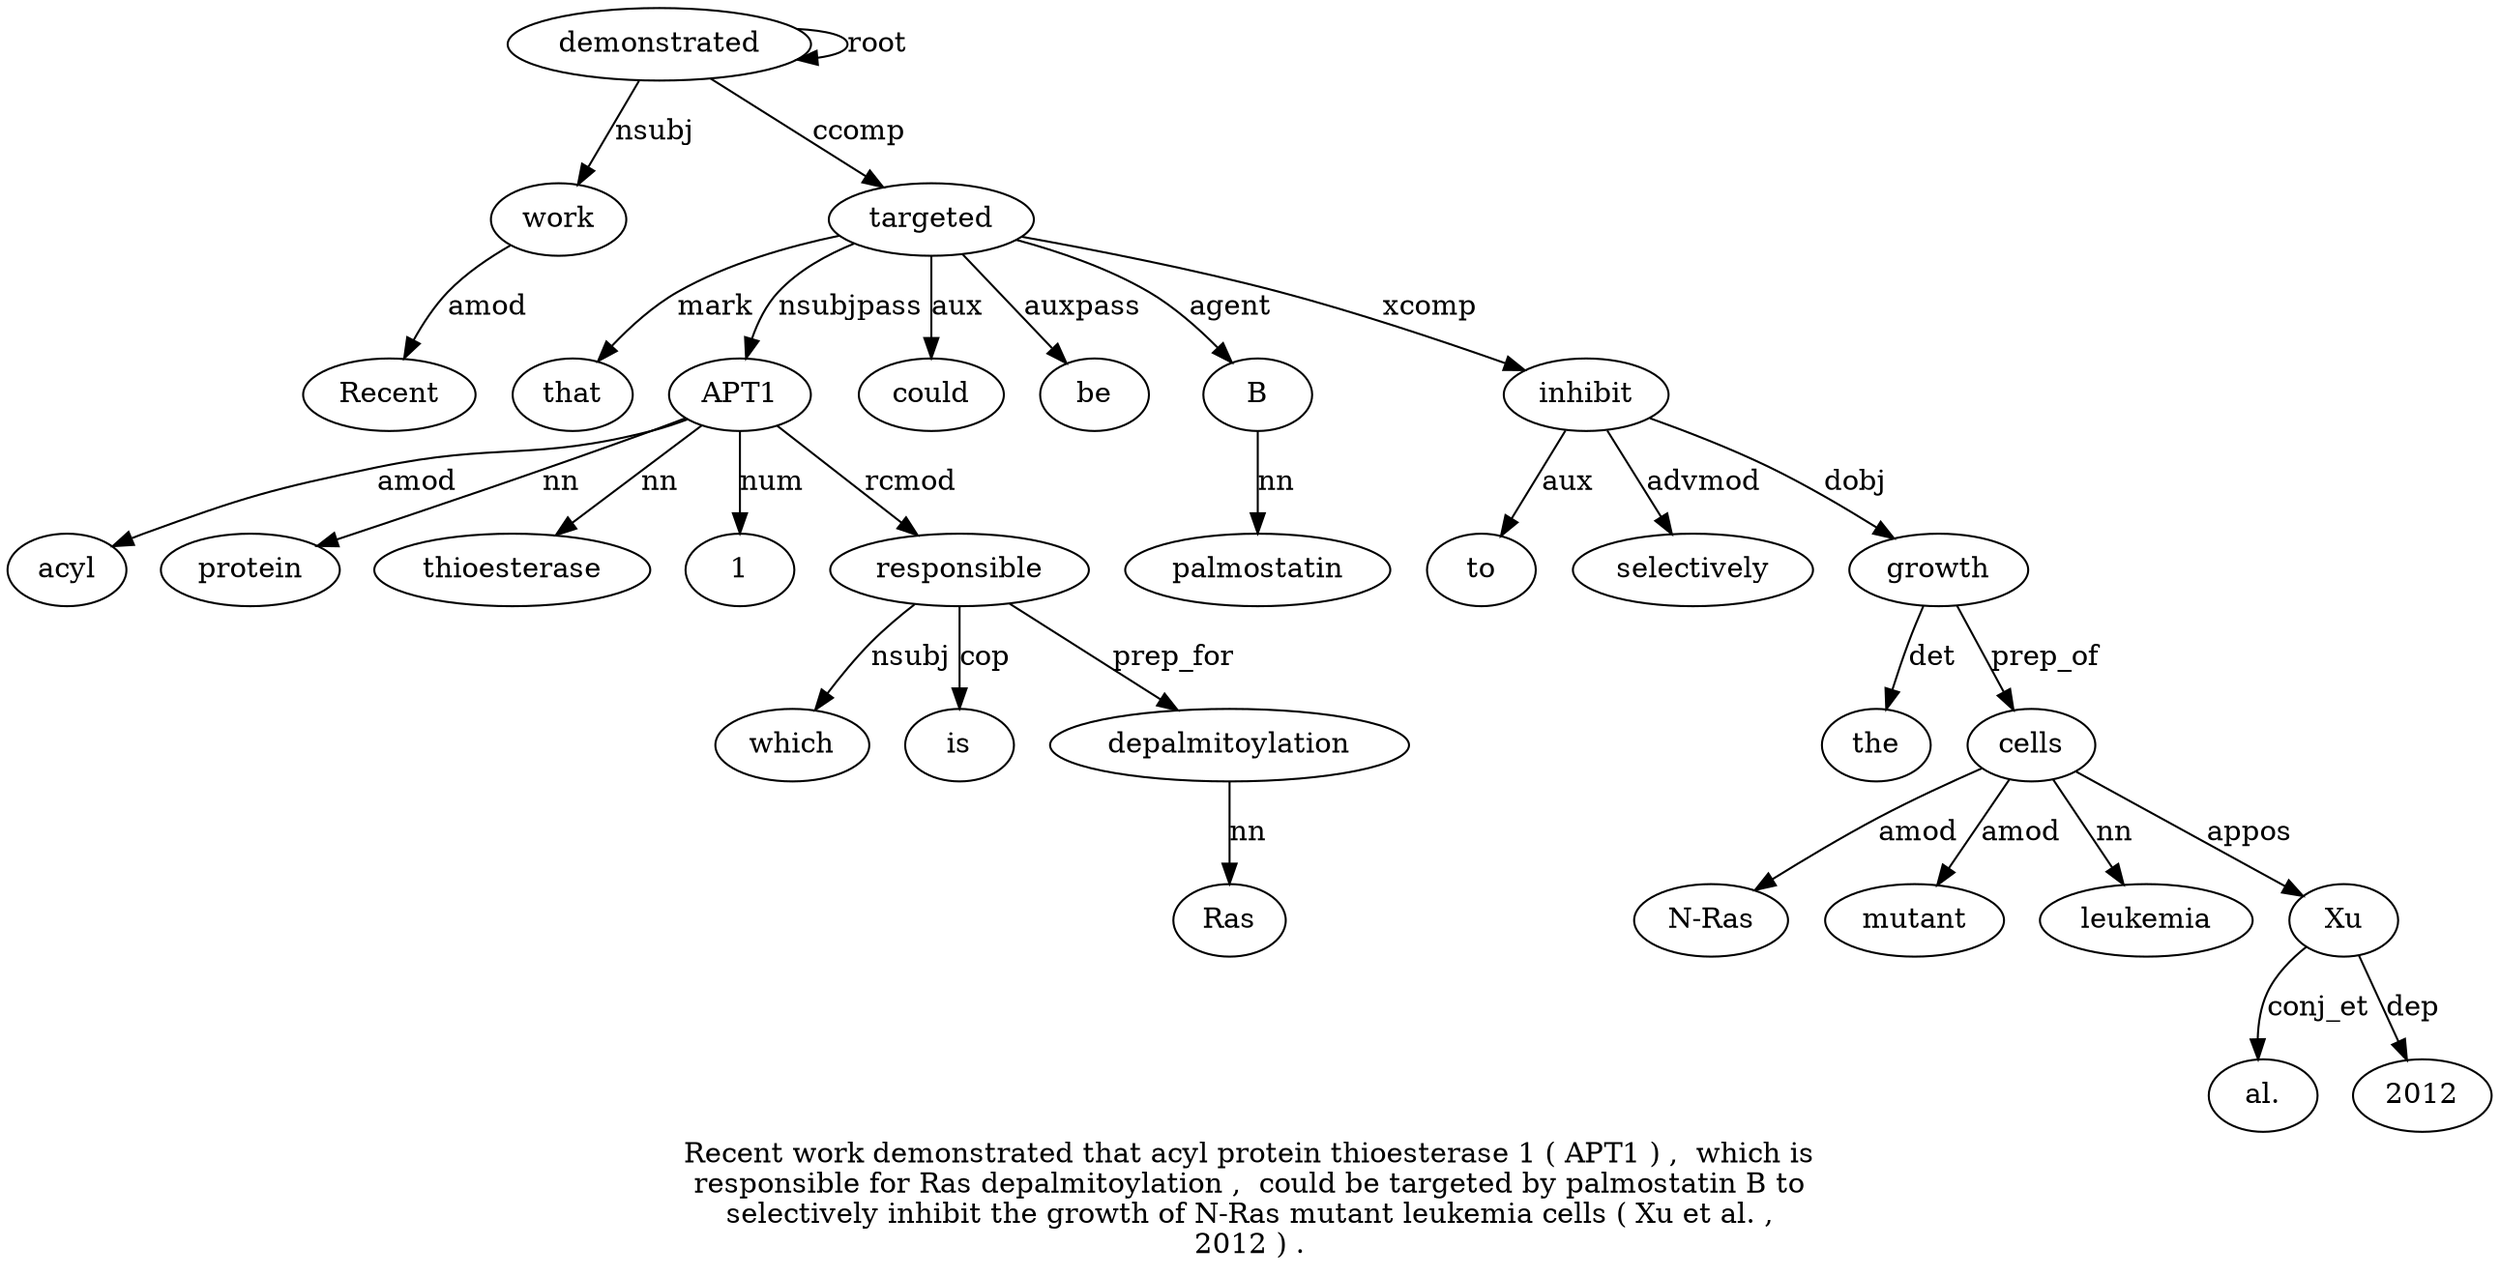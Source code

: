 digraph "Recent work demonstrated that acyl protein thioesterase 1 ( APT1 ) ,  which is responsible for Ras depalmitoylation ,  could be targeted by palmostatin B to selectively inhibit the growth of N-Ras mutant leukemia cells ( Xu et al. ,  2012 ) ." {
label="Recent work demonstrated that acyl protein thioesterase 1 ( APT1 ) ,  which is
responsible for Ras depalmitoylation ,  could be targeted by palmostatin B to
selectively inhibit the growth of N-Ras mutant leukemia cells ( Xu et al. ,
2012 ) .";
work2 [style=filled, fillcolor=white, label=work];
Recent1 [style=filled, fillcolor=white, label=Recent];
work2 -> Recent1  [label=amod];
demonstrated3 [style=filled, fillcolor=white, label=demonstrated];
demonstrated3 -> work2  [label=nsubj];
demonstrated3 -> demonstrated3  [label=root];
targeted22 [style=filled, fillcolor=white, label=targeted];
that4 [style=filled, fillcolor=white, label=that];
targeted22 -> that4  [label=mark];
APT110 [style=filled, fillcolor=white, label=APT1];
acyl5 [style=filled, fillcolor=white, label=acyl];
APT110 -> acyl5  [label=amod];
protein6 [style=filled, fillcolor=white, label=protein];
APT110 -> protein6  [label=nn];
thioesterase7 [style=filled, fillcolor=white, label=thioesterase];
APT110 -> thioesterase7  [label=nn];
18 [style=filled, fillcolor=white, label=1];
APT110 -> 18  [label=num];
targeted22 -> APT110  [label=nsubjpass];
responsible15 [style=filled, fillcolor=white, label=responsible];
which13 [style=filled, fillcolor=white, label=which];
responsible15 -> which13  [label=nsubj];
is14 [style=filled, fillcolor=white, label=is];
responsible15 -> is14  [label=cop];
APT110 -> responsible15  [label=rcmod];
depalmitoylation18 [style=filled, fillcolor=white, label=depalmitoylation];
Ras17 [style=filled, fillcolor=white, label=Ras];
depalmitoylation18 -> Ras17  [label=nn];
responsible15 -> depalmitoylation18  [label=prep_for];
could20 [style=filled, fillcolor=white, label=could];
targeted22 -> could20  [label=aux];
be21 [style=filled, fillcolor=white, label=be];
targeted22 -> be21  [label=auxpass];
demonstrated3 -> targeted22  [label=ccomp];
B25 [style=filled, fillcolor=white, label=B];
palmostatin24 [style=filled, fillcolor=white, label=palmostatin];
B25 -> palmostatin24  [label=nn];
targeted22 -> B25  [label=agent];
inhibit28 [style=filled, fillcolor=white, label=inhibit];
to26 [style=filled, fillcolor=white, label=to];
inhibit28 -> to26  [label=aux];
selectively27 [style=filled, fillcolor=white, label=selectively];
inhibit28 -> selectively27  [label=advmod];
targeted22 -> inhibit28  [label=xcomp];
growth30 [style=filled, fillcolor=white, label=growth];
the29 [style=filled, fillcolor=white, label=the];
growth30 -> the29  [label=det];
inhibit28 -> growth30  [label=dobj];
cells35 [style=filled, fillcolor=white, label=cells];
"N-Ras32" [style=filled, fillcolor=white, label="N-Ras"];
cells35 -> "N-Ras32"  [label=amod];
mutant33 [style=filled, fillcolor=white, label=mutant];
cells35 -> mutant33  [label=amod];
leukemia34 [style=filled, fillcolor=white, label=leukemia];
cells35 -> leukemia34  [label=nn];
growth30 -> cells35  [label=prep_of];
Xu37 [style=filled, fillcolor=white, label=Xu];
cells35 -> Xu37  [label=appos];
"al.39" [style=filled, fillcolor=white, label="al."];
Xu37 -> "al.39"  [label=conj_et];
20124 [style=filled, fillcolor=white, label=2012];
Xu37 -> 20124  [label=dep];
}
